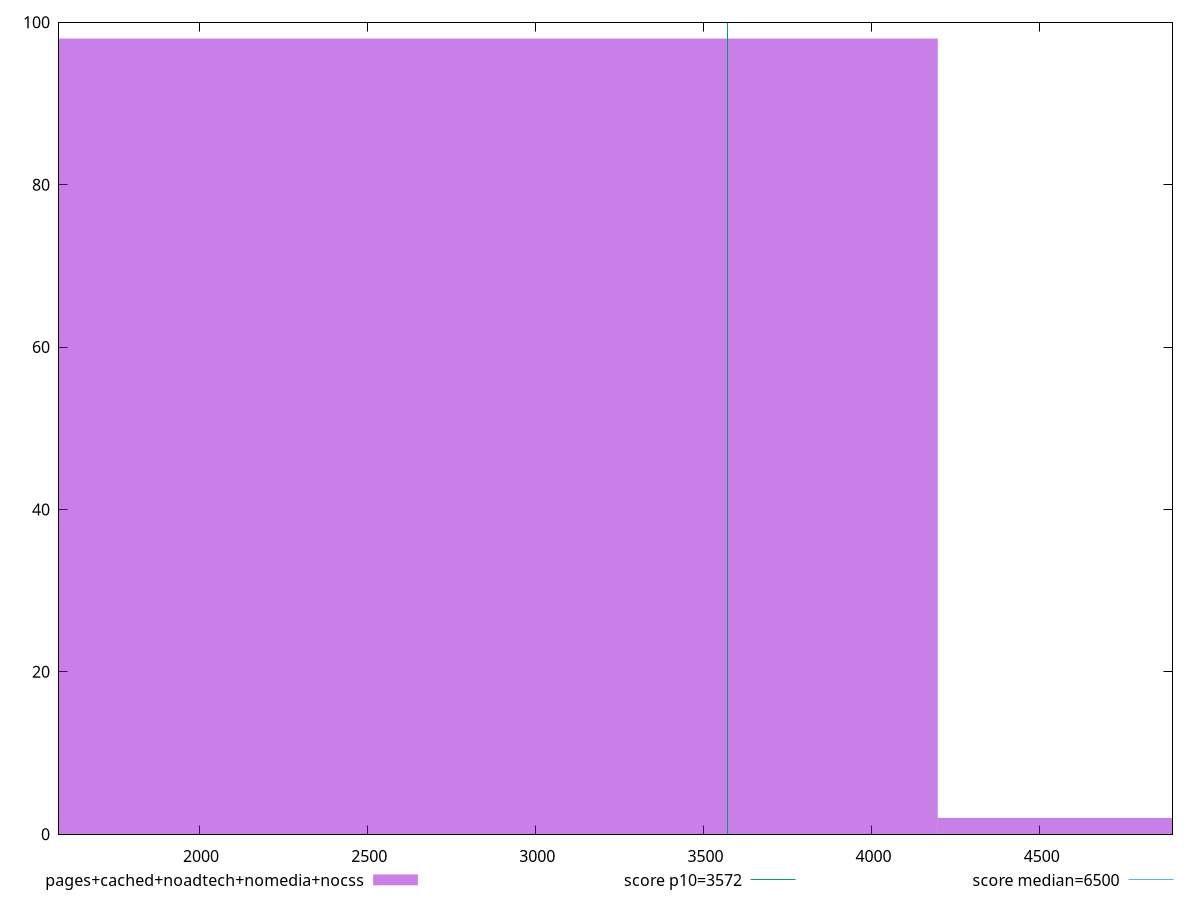 reset

$pagesCachedNoadtechNomediaNocss <<EOF
5596.074218216391 2
2798.0371091081956 98
EOF

set key outside below
set boxwidth 2798.0371091081956
set xrange [1583.4740000000002:4895.148999999999]
set yrange [0:100]
set trange [0:100]
set style fill transparent solid 0.5 noborder

set parametric
set terminal svg size 640, 490 enhanced background rgb 'white'
set output "report_00019_2021-02-10T18-14-37.922Z//first-cpu-idle/comparison/histogram/4_vs_5.svg"

plot $pagesCachedNoadtechNomediaNocss title "pages+cached+noadtech+nomedia+nocss" with boxes, \
     3572,t title "score p10=3572", \
     6500,t title "score median=6500"

reset
